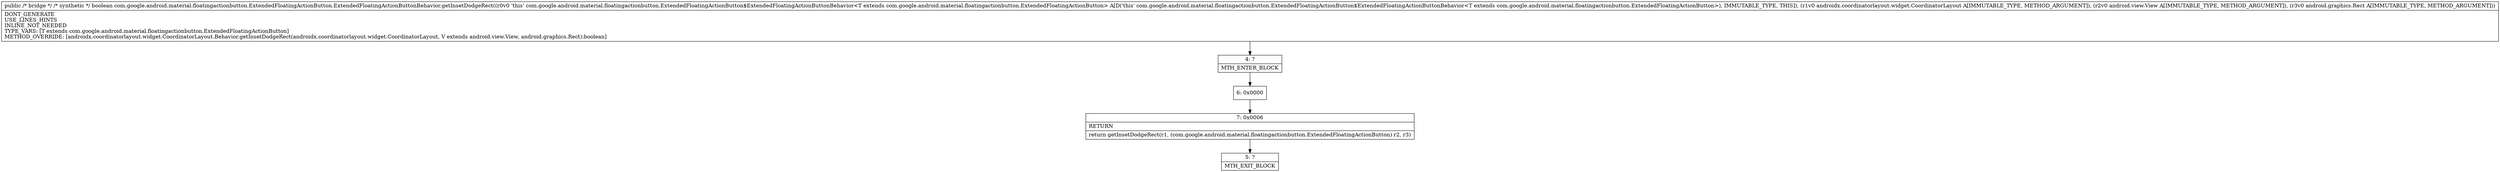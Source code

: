 digraph "CFG forcom.google.android.material.floatingactionbutton.ExtendedFloatingActionButton.ExtendedFloatingActionButtonBehavior.getInsetDodgeRect(Landroidx\/coordinatorlayout\/widget\/CoordinatorLayout;Landroid\/view\/View;Landroid\/graphics\/Rect;)Z" {
Node_4 [shape=record,label="{4\:\ ?|MTH_ENTER_BLOCK\l}"];
Node_6 [shape=record,label="{6\:\ 0x0000}"];
Node_7 [shape=record,label="{7\:\ 0x0006|RETURN\l|return getInsetDodgeRect(r1, (com.google.android.material.floatingactionbutton.ExtendedFloatingActionButton) r2, r3)\l}"];
Node_5 [shape=record,label="{5\:\ ?|MTH_EXIT_BLOCK\l}"];
MethodNode[shape=record,label="{public \/* bridge *\/ \/* synthetic *\/ boolean com.google.android.material.floatingactionbutton.ExtendedFloatingActionButton.ExtendedFloatingActionButtonBehavior.getInsetDodgeRect((r0v0 'this' com.google.android.material.floatingactionbutton.ExtendedFloatingActionButton$ExtendedFloatingActionButtonBehavior\<T extends com.google.android.material.floatingactionbutton.ExtendedFloatingActionButton\> A[D('this' com.google.android.material.floatingactionbutton.ExtendedFloatingActionButton$ExtendedFloatingActionButtonBehavior\<T extends com.google.android.material.floatingactionbutton.ExtendedFloatingActionButton\>), IMMUTABLE_TYPE, THIS]), (r1v0 androidx.coordinatorlayout.widget.CoordinatorLayout A[IMMUTABLE_TYPE, METHOD_ARGUMENT]), (r2v0 android.view.View A[IMMUTABLE_TYPE, METHOD_ARGUMENT]), (r3v0 android.graphics.Rect A[IMMUTABLE_TYPE, METHOD_ARGUMENT]))  | DONT_GENERATE\lUSE_LINES_HINTS\lINLINE_NOT_NEEDED\lTYPE_VARS: [T extends com.google.android.material.floatingactionbutton.ExtendedFloatingActionButton]\lMETHOD_OVERRIDE: [androidx.coordinatorlayout.widget.CoordinatorLayout.Behavior.getInsetDodgeRect(androidx.coordinatorlayout.widget.CoordinatorLayout, V extends android.view.View, android.graphics.Rect):boolean]\l}"];
MethodNode -> Node_4;Node_4 -> Node_6;
Node_6 -> Node_7;
Node_7 -> Node_5;
}

